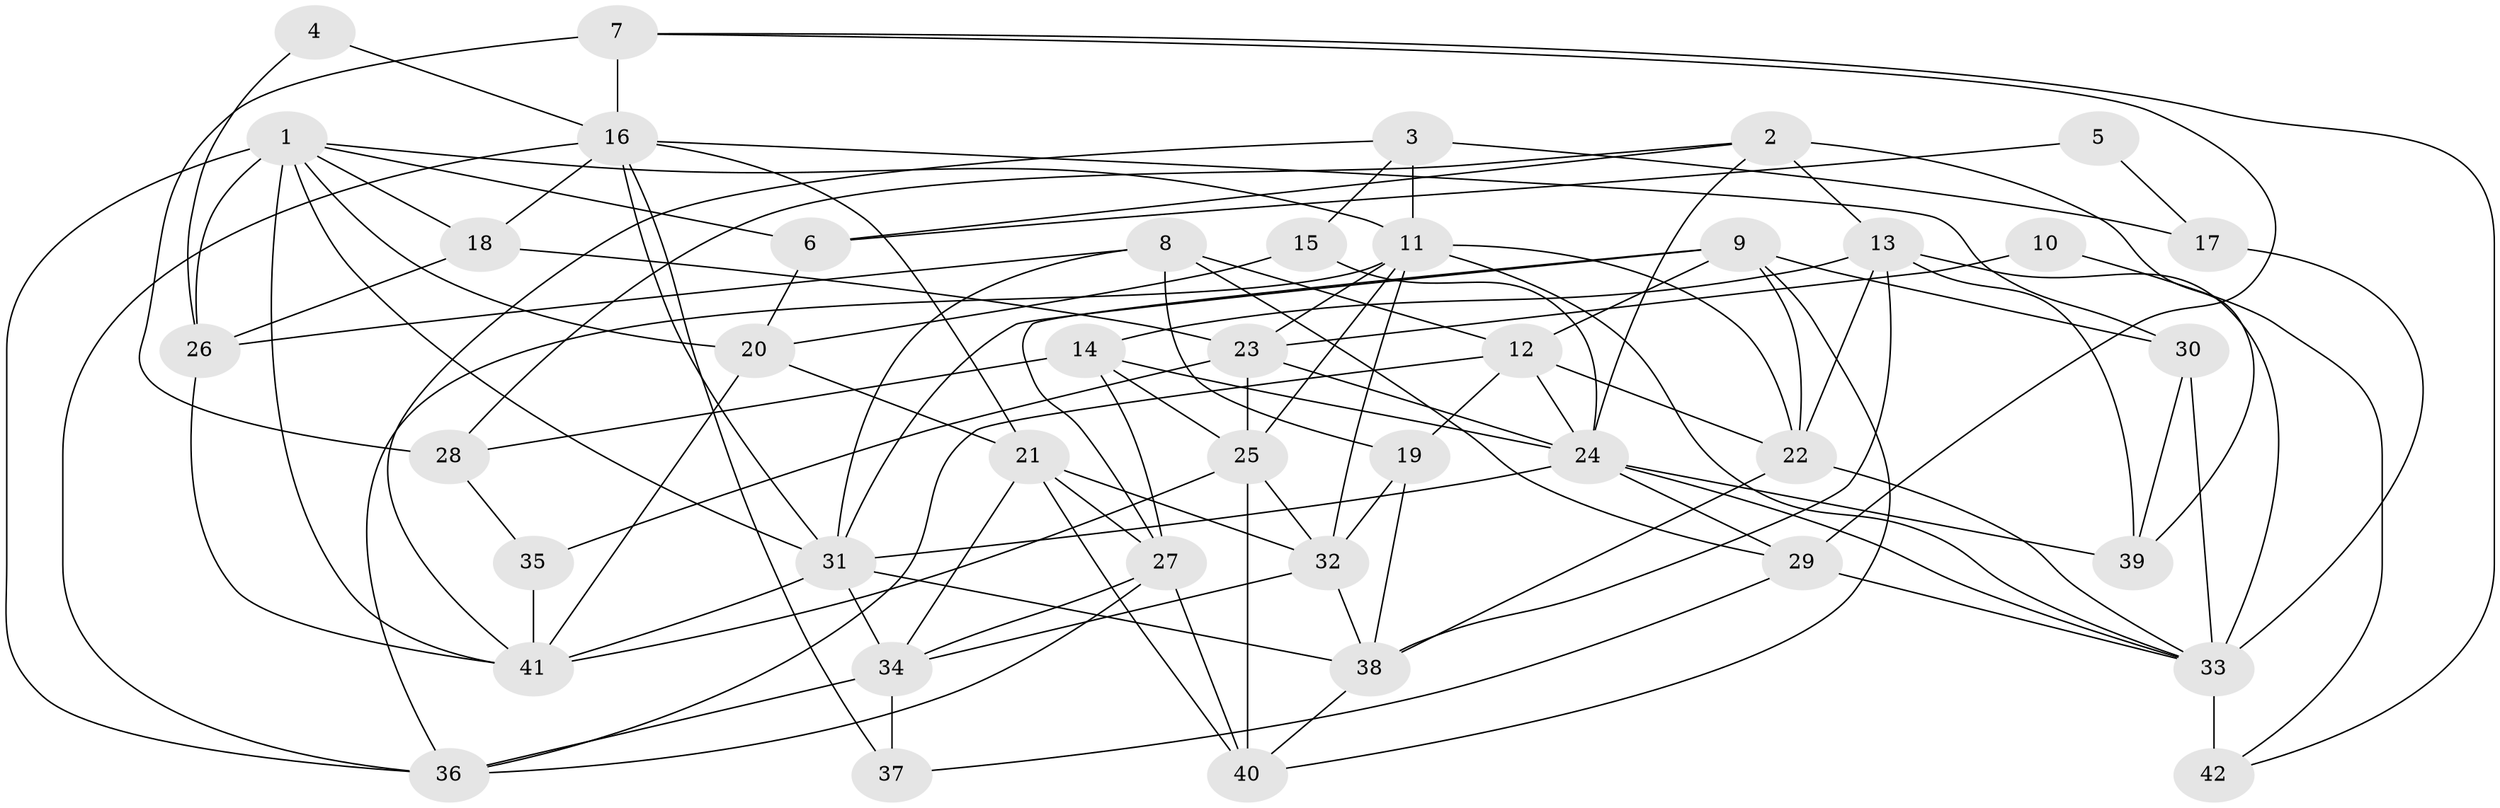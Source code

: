 // original degree distribution, {2: 0.13253012048192772, 3: 0.27710843373493976, 5: 0.18072289156626506, 4: 0.25301204819277107, 7: 0.04819277108433735, 6: 0.10843373493975904}
// Generated by graph-tools (version 1.1) at 2025/01/03/09/25 03:01:58]
// undirected, 42 vertices, 108 edges
graph export_dot {
graph [start="1"]
  node [color=gray90,style=filled];
  1;
  2;
  3;
  4;
  5;
  6;
  7;
  8;
  9;
  10;
  11;
  12;
  13;
  14;
  15;
  16;
  17;
  18;
  19;
  20;
  21;
  22;
  23;
  24;
  25;
  26;
  27;
  28;
  29;
  30;
  31;
  32;
  33;
  34;
  35;
  36;
  37;
  38;
  39;
  40;
  41;
  42;
  1 -- 6 [weight=1.0];
  1 -- 11 [weight=1.0];
  1 -- 18 [weight=1.0];
  1 -- 20 [weight=1.0];
  1 -- 26 [weight=1.0];
  1 -- 31 [weight=2.0];
  1 -- 36 [weight=1.0];
  1 -- 41 [weight=1.0];
  2 -- 6 [weight=1.0];
  2 -- 13 [weight=1.0];
  2 -- 24 [weight=1.0];
  2 -- 28 [weight=1.0];
  2 -- 39 [weight=2.0];
  3 -- 11 [weight=1.0];
  3 -- 15 [weight=1.0];
  3 -- 17 [weight=2.0];
  3 -- 41 [weight=1.0];
  4 -- 16 [weight=1.0];
  4 -- 26 [weight=1.0];
  5 -- 6 [weight=1.0];
  5 -- 17 [weight=1.0];
  6 -- 20 [weight=2.0];
  7 -- 16 [weight=2.0];
  7 -- 28 [weight=1.0];
  7 -- 29 [weight=1.0];
  7 -- 42 [weight=1.0];
  8 -- 12 [weight=1.0];
  8 -- 19 [weight=1.0];
  8 -- 26 [weight=1.0];
  8 -- 29 [weight=1.0];
  8 -- 31 [weight=1.0];
  9 -- 12 [weight=2.0];
  9 -- 22 [weight=1.0];
  9 -- 27 [weight=1.0];
  9 -- 30 [weight=1.0];
  9 -- 31 [weight=1.0];
  9 -- 40 [weight=1.0];
  10 -- 23 [weight=1.0];
  10 -- 42 [weight=1.0];
  11 -- 22 [weight=2.0];
  11 -- 23 [weight=1.0];
  11 -- 25 [weight=2.0];
  11 -- 32 [weight=1.0];
  11 -- 33 [weight=1.0];
  11 -- 36 [weight=1.0];
  12 -- 19 [weight=1.0];
  12 -- 22 [weight=1.0];
  12 -- 24 [weight=1.0];
  12 -- 36 [weight=1.0];
  13 -- 14 [weight=1.0];
  13 -- 22 [weight=1.0];
  13 -- 33 [weight=1.0];
  13 -- 38 [weight=1.0];
  13 -- 39 [weight=1.0];
  14 -- 24 [weight=1.0];
  14 -- 25 [weight=2.0];
  14 -- 27 [weight=1.0];
  14 -- 28 [weight=1.0];
  15 -- 20 [weight=1.0];
  15 -- 24 [weight=1.0];
  16 -- 18 [weight=1.0];
  16 -- 21 [weight=1.0];
  16 -- 30 [weight=1.0];
  16 -- 31 [weight=1.0];
  16 -- 36 [weight=2.0];
  16 -- 37 [weight=1.0];
  17 -- 33 [weight=1.0];
  18 -- 23 [weight=1.0];
  18 -- 26 [weight=1.0];
  19 -- 32 [weight=1.0];
  19 -- 38 [weight=1.0];
  20 -- 21 [weight=1.0];
  20 -- 41 [weight=1.0];
  21 -- 27 [weight=1.0];
  21 -- 32 [weight=1.0];
  21 -- 34 [weight=1.0];
  21 -- 40 [weight=1.0];
  22 -- 33 [weight=1.0];
  22 -- 38 [weight=1.0];
  23 -- 24 [weight=1.0];
  23 -- 25 [weight=1.0];
  23 -- 35 [weight=1.0];
  24 -- 29 [weight=1.0];
  24 -- 31 [weight=2.0];
  24 -- 33 [weight=1.0];
  24 -- 39 [weight=1.0];
  25 -- 32 [weight=1.0];
  25 -- 40 [weight=1.0];
  25 -- 41 [weight=1.0];
  26 -- 41 [weight=1.0];
  27 -- 34 [weight=1.0];
  27 -- 36 [weight=2.0];
  27 -- 40 [weight=1.0];
  28 -- 35 [weight=1.0];
  29 -- 33 [weight=1.0];
  29 -- 37 [weight=1.0];
  30 -- 33 [weight=1.0];
  30 -- 39 [weight=1.0];
  31 -- 34 [weight=1.0];
  31 -- 38 [weight=1.0];
  31 -- 41 [weight=1.0];
  32 -- 34 [weight=1.0];
  32 -- 38 [weight=1.0];
  33 -- 42 [weight=3.0];
  34 -- 36 [weight=1.0];
  34 -- 37 [weight=1.0];
  35 -- 41 [weight=1.0];
  38 -- 40 [weight=1.0];
}
